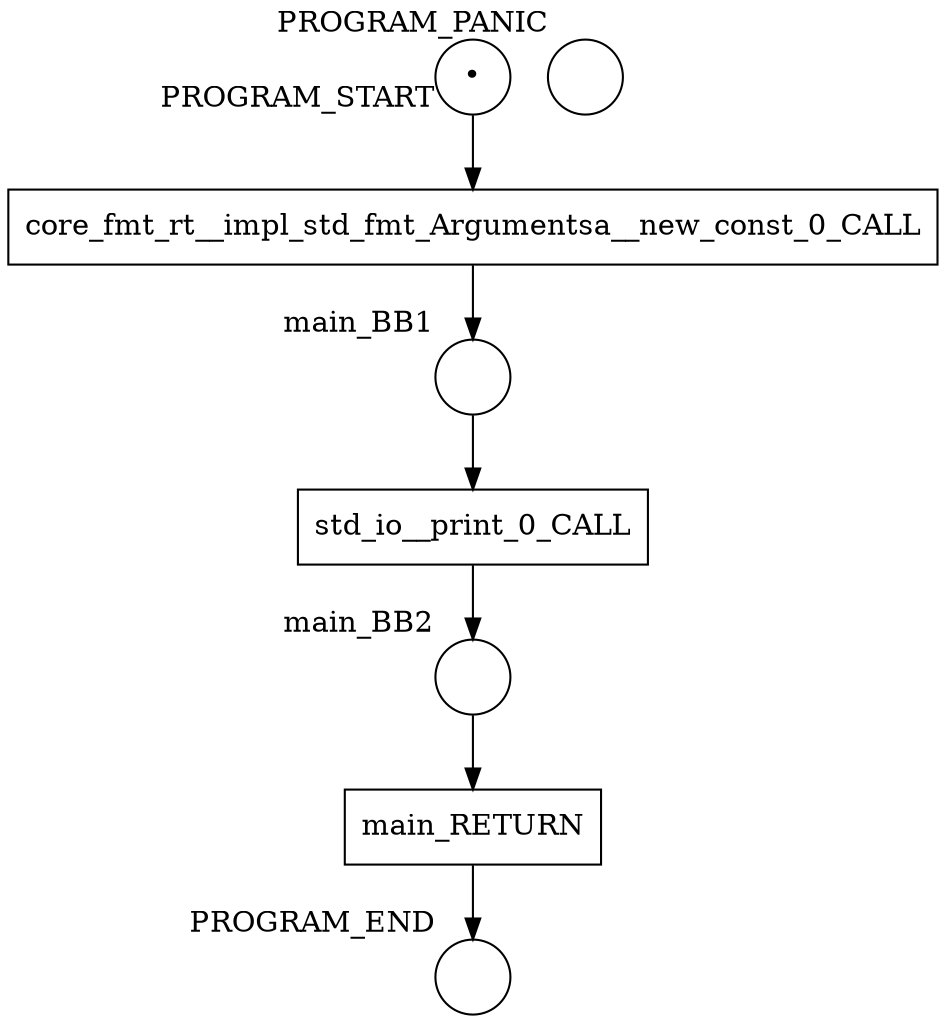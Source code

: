 digraph petrinet {
    PROGRAM_END [shape="circle" xlabel="PROGRAM_END" label=""];
    PROGRAM_PANIC [shape="circle" xlabel="PROGRAM_PANIC" label=""];
    PROGRAM_START [shape="circle" xlabel="PROGRAM_START" label="•"];
    main_BB1 [shape="circle" xlabel="main_BB1" label=""];
    main_BB2 [shape="circle" xlabel="main_BB2" label=""];
    core_fmt_rt__impl_std_fmt_Argumentsa__new_const_0_CALL [shape="box" xlabel="" label="core_fmt_rt__impl_std_fmt_Argumentsa__new_const_0_CALL"];
    main_RETURN [shape="box" xlabel="" label="main_RETURN"];
    std_io__print_0_CALL [shape="box" xlabel="" label="std_io__print_0_CALL"];
    PROGRAM_START -> core_fmt_rt__impl_std_fmt_Argumentsa__new_const_0_CALL;
    main_BB1 -> std_io__print_0_CALL;
    main_BB2 -> main_RETURN;
    core_fmt_rt__impl_std_fmt_Argumentsa__new_const_0_CALL -> main_BB1;
    main_RETURN -> PROGRAM_END;
    std_io__print_0_CALL -> main_BB2;
}
